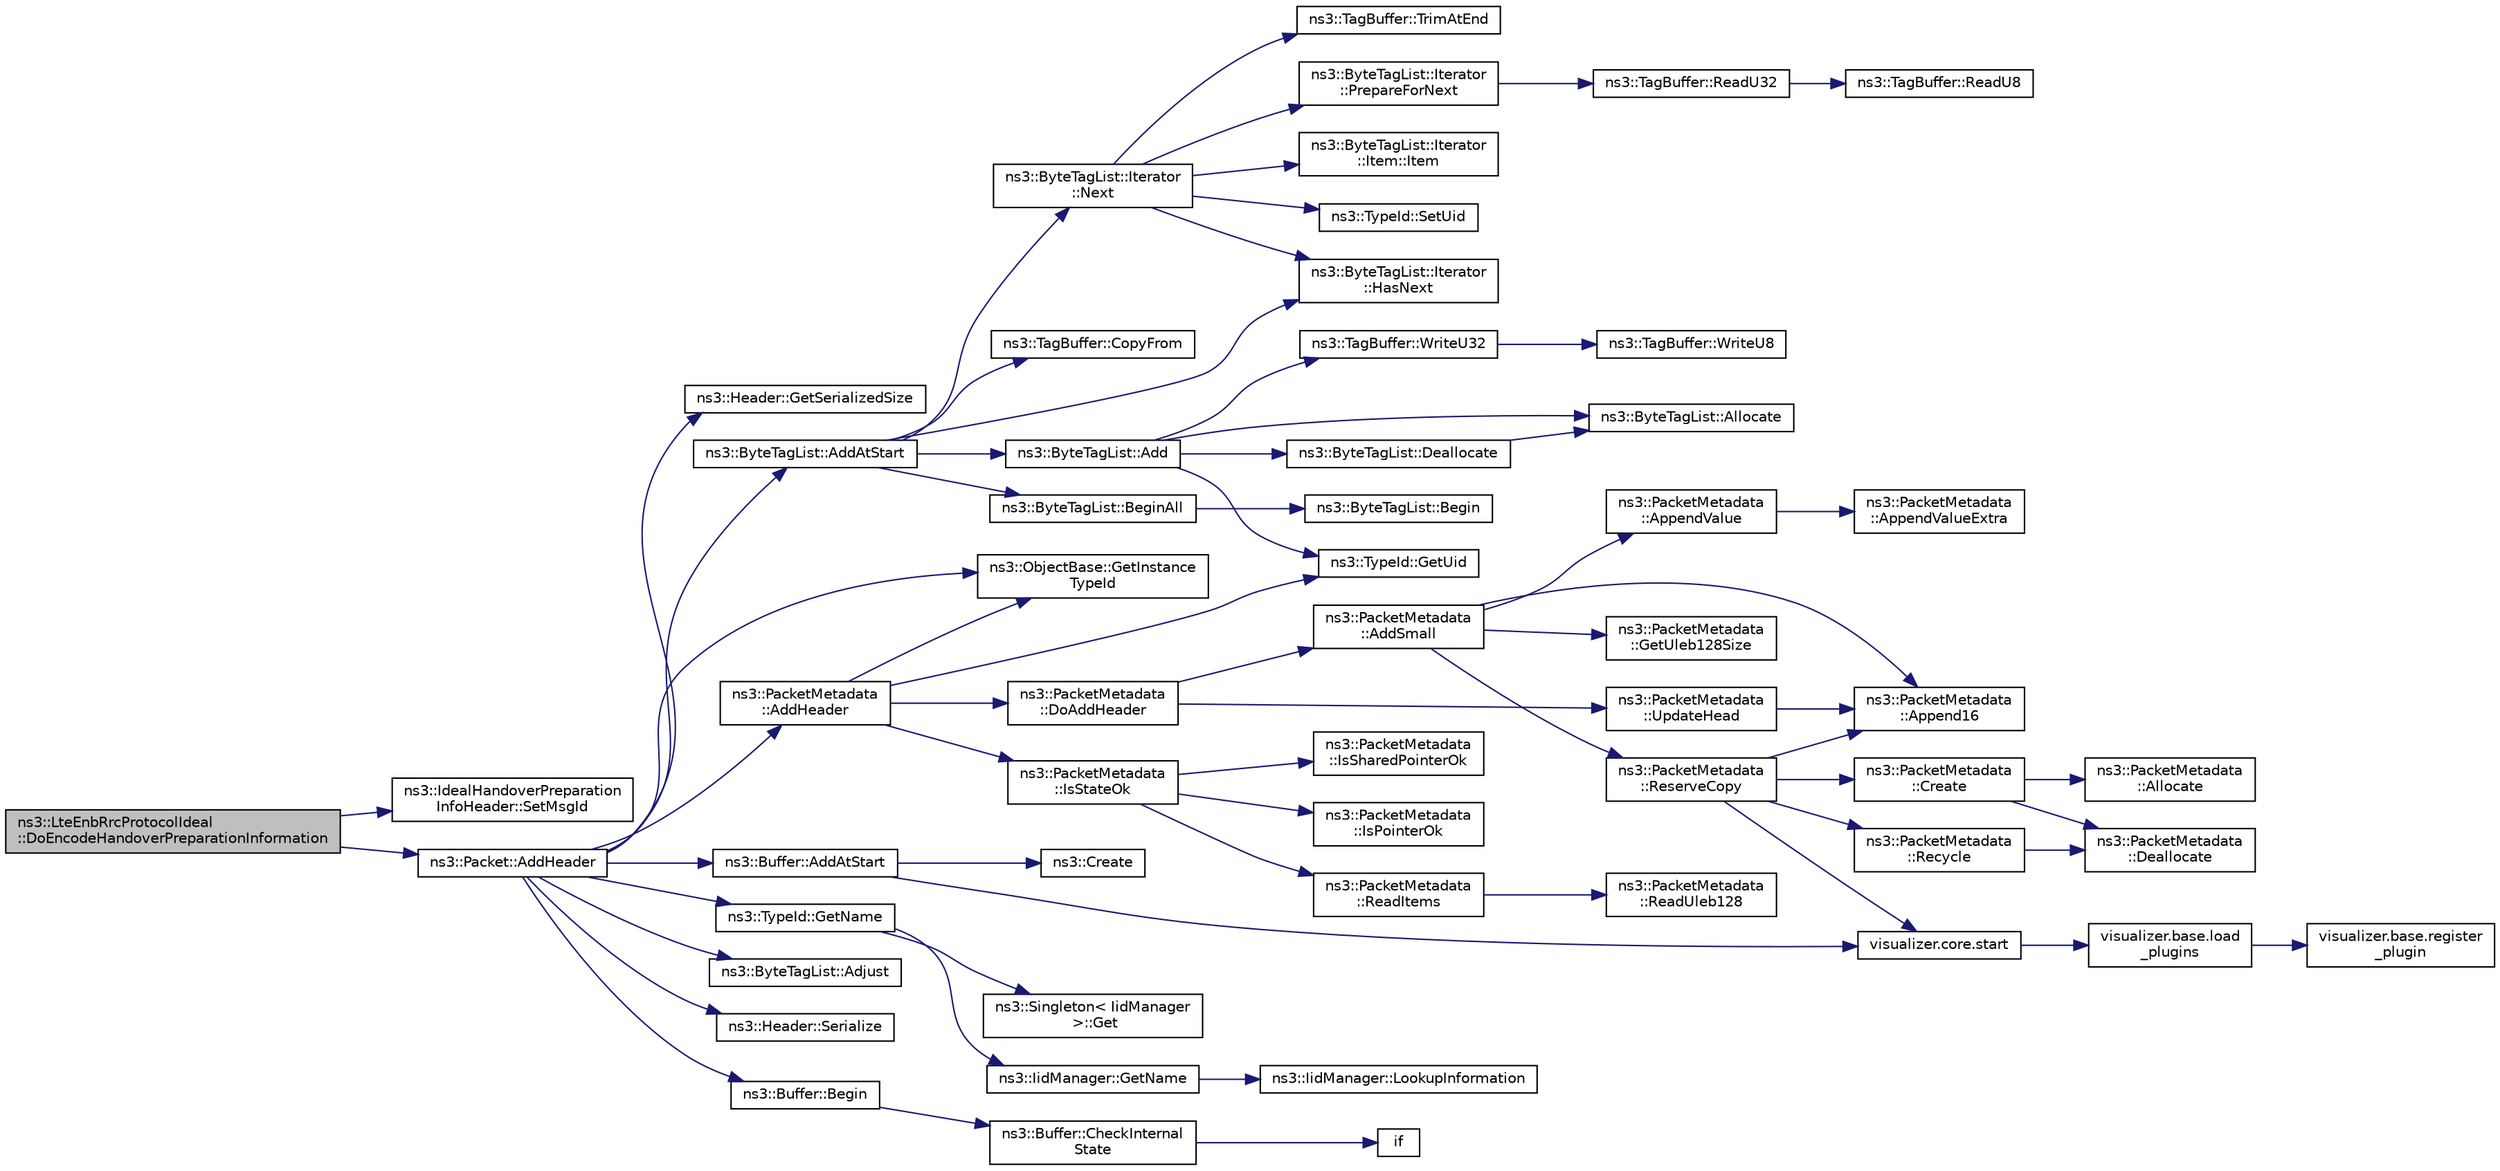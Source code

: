 digraph "ns3::LteEnbRrcProtocolIdeal::DoEncodeHandoverPreparationInformation"
{
  edge [fontname="Helvetica",fontsize="10",labelfontname="Helvetica",labelfontsize="10"];
  node [fontname="Helvetica",fontsize="10",shape=record];
  rankdir="LR";
  Node1 [label="ns3::LteEnbRrcProtocolIdeal\l::DoEncodeHandoverPreparationInformation",height=0.2,width=0.4,color="black", fillcolor="grey75", style="filled", fontcolor="black"];
  Node1 -> Node2 [color="midnightblue",fontsize="10",style="solid"];
  Node2 [label="ns3::IdealHandoverPreparation\lInfoHeader::SetMsgId",height=0.2,width=0.4,color="black", fillcolor="white", style="filled",URL="$db/d93/classns3_1_1IdealHandoverPreparationInfoHeader.html#a647bcac99c75577e32f0e28ff5823745"];
  Node1 -> Node3 [color="midnightblue",fontsize="10",style="solid"];
  Node3 [label="ns3::Packet::AddHeader",height=0.2,width=0.4,color="black", fillcolor="white", style="filled",URL="$dd/d7a/classns3_1_1Packet.html#a465108c595a0bc592095cbcab1832ed8",tooltip="Add header to this packet. "];
  Node3 -> Node4 [color="midnightblue",fontsize="10",style="solid"];
  Node4 [label="ns3::Header::GetSerializedSize",height=0.2,width=0.4,color="black", fillcolor="white", style="filled",URL="$d6/dae/classns3_1_1Header.html#a6ef0497eabc1b1fb0ad42738eb73f934"];
  Node3 -> Node5 [color="midnightblue",fontsize="10",style="solid"];
  Node5 [label="ns3::ObjectBase::GetInstance\lTypeId",height=0.2,width=0.4,color="black", fillcolor="white", style="filled",URL="$d2/dac/classns3_1_1ObjectBase.html#abe5b43a6f5b99a92a4c3122db31f06fb"];
  Node3 -> Node6 [color="midnightblue",fontsize="10",style="solid"];
  Node6 [label="ns3::TypeId::GetName",height=0.2,width=0.4,color="black", fillcolor="white", style="filled",URL="$d6/d11/classns3_1_1TypeId.html#aa3c41c79ae428b3cb396a9c6bb3ef314"];
  Node6 -> Node7 [color="midnightblue",fontsize="10",style="solid"];
  Node7 [label="ns3::Singleton\< IidManager\l \>::Get",height=0.2,width=0.4,color="black", fillcolor="white", style="filled",URL="$d8/d77/classns3_1_1Singleton.html#a80a2cd3c25a27ea72add7a9f7a141ffa"];
  Node6 -> Node8 [color="midnightblue",fontsize="10",style="solid"];
  Node8 [label="ns3::IidManager::GetName",height=0.2,width=0.4,color="black", fillcolor="white", style="filled",URL="$d4/d1c/classns3_1_1IidManager.html#a5d68d0f0f44594dcdec239dbdb5bf53c"];
  Node8 -> Node9 [color="midnightblue",fontsize="10",style="solid"];
  Node9 [label="ns3::IidManager::LookupInformation",height=0.2,width=0.4,color="black", fillcolor="white", style="filled",URL="$d4/d1c/classns3_1_1IidManager.html#a6b1f4ba2815dba27a377e8a8db2384cf"];
  Node3 -> Node10 [color="midnightblue",fontsize="10",style="solid"];
  Node10 [label="ns3::Buffer::AddAtStart",height=0.2,width=0.4,color="black", fillcolor="white", style="filled",URL="$da/d85/classns3_1_1Buffer.html#a8abd8164c3671d3dadc98fc66fade7b1"];
  Node10 -> Node11 [color="midnightblue",fontsize="10",style="solid"];
  Node11 [label="visualizer.core.start",height=0.2,width=0.4,color="black", fillcolor="white", style="filled",URL="$df/d6c/namespacevisualizer_1_1core.html#a2a35e5d8a34af358b508dac8635754e0"];
  Node11 -> Node12 [color="midnightblue",fontsize="10",style="solid"];
  Node12 [label="visualizer.base.load\l_plugins",height=0.2,width=0.4,color="black", fillcolor="white", style="filled",URL="$d4/d39/namespacevisualizer_1_1base.html#ad171497a5ff1afe0a73bedaebf35448f"];
  Node12 -> Node13 [color="midnightblue",fontsize="10",style="solid"];
  Node13 [label="visualizer.base.register\l_plugin",height=0.2,width=0.4,color="black", fillcolor="white", style="filled",URL="$d4/d39/namespacevisualizer_1_1base.html#a6b0ffcff1e17ec4027496f50177e5b9e"];
  Node10 -> Node14 [color="midnightblue",fontsize="10",style="solid"];
  Node14 [label="ns3::Create",height=0.2,width=0.4,color="black", fillcolor="white", style="filled",URL="$d2/df2/group__ptr.html#ga0406dd2d929ceac05ce39d4579fa3e4b"];
  Node3 -> Node15 [color="midnightblue",fontsize="10",style="solid"];
  Node15 [label="ns3::ByteTagList::Adjust",height=0.2,width=0.4,color="black", fillcolor="white", style="filled",URL="$dd/d64/classns3_1_1ByteTagList.html#a1fec06d7e6daaf8039cf2a148e4090f2"];
  Node3 -> Node16 [color="midnightblue",fontsize="10",style="solid"];
  Node16 [label="ns3::ByteTagList::AddAtStart",height=0.2,width=0.4,color="black", fillcolor="white", style="filled",URL="$dd/d64/classns3_1_1ByteTagList.html#acb4563fbe4299c55af41ba7a166b71d5"];
  Node16 -> Node17 [color="midnightblue",fontsize="10",style="solid"];
  Node17 [label="ns3::ByteTagList::BeginAll",height=0.2,width=0.4,color="black", fillcolor="white", style="filled",URL="$dd/d64/classns3_1_1ByteTagList.html#ac4f33846ef6a84a64ede38b2de1564ba",tooltip="Returns an iterator pointing to the very first tag in this list. "];
  Node17 -> Node18 [color="midnightblue",fontsize="10",style="solid"];
  Node18 [label="ns3::ByteTagList::Begin",height=0.2,width=0.4,color="black", fillcolor="white", style="filled",URL="$dd/d64/classns3_1_1ByteTagList.html#acee7b77907ef44826712a630443493e7"];
  Node16 -> Node19 [color="midnightblue",fontsize="10",style="solid"];
  Node19 [label="ns3::ByteTagList::Iterator\l::HasNext",height=0.2,width=0.4,color="black", fillcolor="white", style="filled",URL="$de/dc7/classns3_1_1ByteTagList_1_1Iterator.html#aa1c5eb37f289d0eef8dfaf687498eaec",tooltip="Used to determine if the iterator is at the end of the byteTagList. "];
  Node16 -> Node20 [color="midnightblue",fontsize="10",style="solid"];
  Node20 [label="ns3::ByteTagList::Iterator\l::Next",height=0.2,width=0.4,color="black", fillcolor="white", style="filled",URL="$de/dc7/classns3_1_1ByteTagList_1_1Iterator.html#af521864d800baab1d9c5262f59ce4433",tooltip="Returns the next Item from the ByteTagList. "];
  Node20 -> Node19 [color="midnightblue",fontsize="10",style="solid"];
  Node20 -> Node21 [color="midnightblue",fontsize="10",style="solid"];
  Node21 [label="ns3::ByteTagList::Iterator\l::Item::Item",height=0.2,width=0.4,color="black", fillcolor="white", style="filled",URL="$d5/da6/structns3_1_1ByteTagList_1_1Iterator_1_1Item.html#acbefc31279faa7437e5ee3c88a16d925",tooltip="constructs an item with the given TagBuffer "];
  Node20 -> Node22 [color="midnightblue",fontsize="10",style="solid"];
  Node22 [label="ns3::TypeId::SetUid",height=0.2,width=0.4,color="black", fillcolor="white", style="filled",URL="$d6/d11/classns3_1_1TypeId.html#a85ebe2aebd1cbf13dea9d731e3081481"];
  Node20 -> Node23 [color="midnightblue",fontsize="10",style="solid"];
  Node23 [label="ns3::TagBuffer::TrimAtEnd",height=0.2,width=0.4,color="black", fillcolor="white", style="filled",URL="$d6/ded/classns3_1_1TagBuffer.html#a163314c17e95305cecd202eb0496affa",tooltip="Trim some space from the end. "];
  Node20 -> Node24 [color="midnightblue",fontsize="10",style="solid"];
  Node24 [label="ns3::ByteTagList::Iterator\l::PrepareForNext",height=0.2,width=0.4,color="black", fillcolor="white", style="filled",URL="$de/dc7/classns3_1_1ByteTagList_1_1Iterator.html#afeebeb2923b6d7d908b0868d9e4750e5",tooltip="Prepare the iterator for the next tag. "];
  Node24 -> Node25 [color="midnightblue",fontsize="10",style="solid"];
  Node25 [label="ns3::TagBuffer::ReadU32",height=0.2,width=0.4,color="black", fillcolor="white", style="filled",URL="$d6/ded/classns3_1_1TagBuffer.html#a6b1c1414efc7cf8ea6a3f682c3e27663"];
  Node25 -> Node26 [color="midnightblue",fontsize="10",style="solid"];
  Node26 [label="ns3::TagBuffer::ReadU8",height=0.2,width=0.4,color="black", fillcolor="white", style="filled",URL="$d6/ded/classns3_1_1TagBuffer.html#af424ec7219aed6d9d31d414bf89ae5bd"];
  Node16 -> Node27 [color="midnightblue",fontsize="10",style="solid"];
  Node27 [label="ns3::ByteTagList::Add",height=0.2,width=0.4,color="black", fillcolor="white", style="filled",URL="$dd/d64/classns3_1_1ByteTagList.html#ac970192e923afc561a304d17af4b8a52"];
  Node27 -> Node28 [color="midnightblue",fontsize="10",style="solid"];
  Node28 [label="ns3::ByteTagList::Allocate",height=0.2,width=0.4,color="black", fillcolor="white", style="filled",URL="$dd/d64/classns3_1_1ByteTagList.html#a6a23e438aeb894ea188a0ada84437073",tooltip="Allocate the memory for the ByteTagListData. "];
  Node27 -> Node29 [color="midnightblue",fontsize="10",style="solid"];
  Node29 [label="ns3::ByteTagList::Deallocate",height=0.2,width=0.4,color="black", fillcolor="white", style="filled",URL="$dd/d64/classns3_1_1ByteTagList.html#aebe6943177a3ce90f7fa16188e67f650",tooltip="Deallocates a ByteTagListData. "];
  Node29 -> Node28 [color="midnightblue",fontsize="10",style="solid"];
  Node27 -> Node30 [color="midnightblue",fontsize="10",style="solid"];
  Node30 [label="ns3::TagBuffer::WriteU32",height=0.2,width=0.4,color="black", fillcolor="white", style="filled",URL="$d6/ded/classns3_1_1TagBuffer.html#abbb5049f106100a61e38db498132121d"];
  Node30 -> Node31 [color="midnightblue",fontsize="10",style="solid"];
  Node31 [label="ns3::TagBuffer::WriteU8",height=0.2,width=0.4,color="black", fillcolor="white", style="filled",URL="$d6/ded/classns3_1_1TagBuffer.html#a75098eafbb40382166603f99d1149c0b"];
  Node27 -> Node32 [color="midnightblue",fontsize="10",style="solid"];
  Node32 [label="ns3::TypeId::GetUid",height=0.2,width=0.4,color="black", fillcolor="white", style="filled",URL="$d6/d11/classns3_1_1TypeId.html#acd3e41de6340d06299f4fd63e2ed8da0"];
  Node16 -> Node33 [color="midnightblue",fontsize="10",style="solid"];
  Node33 [label="ns3::TagBuffer::CopyFrom",height=0.2,width=0.4,color="black", fillcolor="white", style="filled",URL="$d6/ded/classns3_1_1TagBuffer.html#afe07a9e117449ff5b5d5857291671349",tooltip="Copy the nternal structure of another TagBuffer. "];
  Node3 -> Node34 [color="midnightblue",fontsize="10",style="solid"];
  Node34 [label="ns3::Header::Serialize",height=0.2,width=0.4,color="black", fillcolor="white", style="filled",URL="$d6/dae/classns3_1_1Header.html#afb61f1aac69ff8349a6bfe521fab5404"];
  Node3 -> Node35 [color="midnightblue",fontsize="10",style="solid"];
  Node35 [label="ns3::Buffer::Begin",height=0.2,width=0.4,color="black", fillcolor="white", style="filled",URL="$da/d85/classns3_1_1Buffer.html#a893d4bf50df13e730b6cd0fda91b967f"];
  Node35 -> Node36 [color="midnightblue",fontsize="10",style="solid"];
  Node36 [label="ns3::Buffer::CheckInternal\lState",height=0.2,width=0.4,color="black", fillcolor="white", style="filled",URL="$da/d85/classns3_1_1Buffer.html#a6202ce7f1ecc1fc7a14cc13017375d14",tooltip="Checks the internal buffer structures consistency. "];
  Node36 -> Node37 [color="midnightblue",fontsize="10",style="solid"];
  Node37 [label="if",height=0.2,width=0.4,color="black", fillcolor="white", style="filled",URL="$d8/d0e/loss__ITU1238_8m.html#a419d895abe1313c35fa353c93802647e"];
  Node3 -> Node38 [color="midnightblue",fontsize="10",style="solid"];
  Node38 [label="ns3::PacketMetadata\l::AddHeader",height=0.2,width=0.4,color="black", fillcolor="white", style="filled",URL="$d1/db1/classns3_1_1PacketMetadata.html#abdce736c4c5f647242f0808c0d2f9249",tooltip="Add an header. "];
  Node38 -> Node39 [color="midnightblue",fontsize="10",style="solid"];
  Node39 [label="ns3::PacketMetadata\l::IsStateOk",height=0.2,width=0.4,color="black", fillcolor="white", style="filled",URL="$d1/db1/classns3_1_1PacketMetadata.html#a208d3163e28704438cdd4d30318e489c",tooltip="Check if the metadata state is ok. "];
  Node39 -> Node40 [color="midnightblue",fontsize="10",style="solid"];
  Node40 [label="ns3::PacketMetadata\l::IsPointerOk",height=0.2,width=0.4,color="black", fillcolor="white", style="filled",URL="$d1/db1/classns3_1_1PacketMetadata.html#acf15fba7d020ebd77591619b5ad273c5",tooltip="Check if the position is valid. "];
  Node39 -> Node41 [color="midnightblue",fontsize="10",style="solid"];
  Node41 [label="ns3::PacketMetadata\l::ReadItems",height=0.2,width=0.4,color="black", fillcolor="white", style="filled",URL="$d1/db1/classns3_1_1PacketMetadata.html#a3719ad2c32313a9a1c74462322e8b517",tooltip="Read items. "];
  Node41 -> Node42 [color="midnightblue",fontsize="10",style="solid"];
  Node42 [label="ns3::PacketMetadata\l::ReadUleb128",height=0.2,width=0.4,color="black", fillcolor="white", style="filled",URL="$d1/db1/classns3_1_1PacketMetadata.html#a7ae75db766a843dbee8960ae8cbf23ee",tooltip="Read a ULEB128 (Unsigned Little Endian Base 128) coded number. "];
  Node39 -> Node43 [color="midnightblue",fontsize="10",style="solid"];
  Node43 [label="ns3::PacketMetadata\l::IsSharedPointerOk",height=0.2,width=0.4,color="black", fillcolor="white", style="filled",URL="$d1/db1/classns3_1_1PacketMetadata.html#ae62c5bb3dce611a0f8c5e9ba3ba8e26e",tooltip="Check if the position is valid. "];
  Node38 -> Node5 [color="midnightblue",fontsize="10",style="solid"];
  Node38 -> Node32 [color="midnightblue",fontsize="10",style="solid"];
  Node38 -> Node44 [color="midnightblue",fontsize="10",style="solid"];
  Node44 [label="ns3::PacketMetadata\l::DoAddHeader",height=0.2,width=0.4,color="black", fillcolor="white", style="filled",URL="$d1/db1/classns3_1_1PacketMetadata.html#ae5ad09674e28733405c49b2655c51a5a",tooltip="Add an header. "];
  Node44 -> Node45 [color="midnightblue",fontsize="10",style="solid"];
  Node45 [label="ns3::PacketMetadata\l::AddSmall",height=0.2,width=0.4,color="black", fillcolor="white", style="filled",URL="$d1/db1/classns3_1_1PacketMetadata.html#a9d74d684e6a7448a6790220c6c8e99f2",tooltip="Add a SmallItem. "];
  Node45 -> Node46 [color="midnightblue",fontsize="10",style="solid"];
  Node46 [label="ns3::PacketMetadata\l::GetUleb128Size",height=0.2,width=0.4,color="black", fillcolor="white", style="filled",URL="$d1/db1/classns3_1_1PacketMetadata.html#a4ea634655d1780a2b4dd9a3ac54c3501",tooltip="Get the ULEB128 (Unsigned Little Endian Base 128) size. "];
  Node45 -> Node47 [color="midnightblue",fontsize="10",style="solid"];
  Node47 [label="ns3::PacketMetadata\l::ReserveCopy",height=0.2,width=0.4,color="black", fillcolor="white", style="filled",URL="$d1/db1/classns3_1_1PacketMetadata.html#a18a4039a86f4c212742f6359849ddfd6",tooltip="Reserve space and make a metadata copy. "];
  Node47 -> Node48 [color="midnightblue",fontsize="10",style="solid"];
  Node48 [label="ns3::PacketMetadata\l::Create",height=0.2,width=0.4,color="black", fillcolor="white", style="filled",URL="$d1/db1/classns3_1_1PacketMetadata.html#a94be0cf01bdfdf5dda7ae0afc475dc2a",tooltip="Create a buffer data storage. "];
  Node48 -> Node49 [color="midnightblue",fontsize="10",style="solid"];
  Node49 [label="ns3::PacketMetadata\l::Deallocate",height=0.2,width=0.4,color="black", fillcolor="white", style="filled",URL="$d1/db1/classns3_1_1PacketMetadata.html#a5284ea0e3b7e0e272ca521cb976431b7",tooltip="Deallocate the buffer memory. "];
  Node48 -> Node50 [color="midnightblue",fontsize="10",style="solid"];
  Node50 [label="ns3::PacketMetadata\l::Allocate",height=0.2,width=0.4,color="black", fillcolor="white", style="filled",URL="$d1/db1/classns3_1_1PacketMetadata.html#a5cb8aff27ae7a4b60c0bc1a743e1cc8a",tooltip="Allocate a buffer data storage. "];
  Node47 -> Node51 [color="midnightblue",fontsize="10",style="solid"];
  Node51 [label="ns3::PacketMetadata\l::Recycle",height=0.2,width=0.4,color="black", fillcolor="white", style="filled",URL="$d1/db1/classns3_1_1PacketMetadata.html#ae4bff0e3145f955d12e75531b0be6b7f",tooltip="Recycle the buffer memory. "];
  Node51 -> Node49 [color="midnightblue",fontsize="10",style="solid"];
  Node47 -> Node11 [color="midnightblue",fontsize="10",style="solid"];
  Node47 -> Node52 [color="midnightblue",fontsize="10",style="solid"];
  Node52 [label="ns3::PacketMetadata\l::Append16",height=0.2,width=0.4,color="black", fillcolor="white", style="filled",URL="$d1/db1/classns3_1_1PacketMetadata.html#ab80adc9c544b0f087715acf15e255707",tooltip="Append a 16-bit value to the buffer. "];
  Node45 -> Node52 [color="midnightblue",fontsize="10",style="solid"];
  Node45 -> Node53 [color="midnightblue",fontsize="10",style="solid"];
  Node53 [label="ns3::PacketMetadata\l::AppendValue",height=0.2,width=0.4,color="black", fillcolor="white", style="filled",URL="$d1/db1/classns3_1_1PacketMetadata.html#a48151488856a00fc7325c3e761b19b97",tooltip="Append a value to the buffer. "];
  Node53 -> Node54 [color="midnightblue",fontsize="10",style="solid"];
  Node54 [label="ns3::PacketMetadata\l::AppendValueExtra",height=0.2,width=0.4,color="black", fillcolor="white", style="filled",URL="$d1/db1/classns3_1_1PacketMetadata.html#a1cac4e4c0f975898b39dc0a8cd7fd4d0",tooltip="Append a value to the buffer - extra. "];
  Node44 -> Node55 [color="midnightblue",fontsize="10",style="solid"];
  Node55 [label="ns3::PacketMetadata\l::UpdateHead",height=0.2,width=0.4,color="black", fillcolor="white", style="filled",URL="$d1/db1/classns3_1_1PacketMetadata.html#a3baa0c324423e6fd600b31858aa4ade9",tooltip="Update the head. "];
  Node55 -> Node52 [color="midnightblue",fontsize="10",style="solid"];
}
